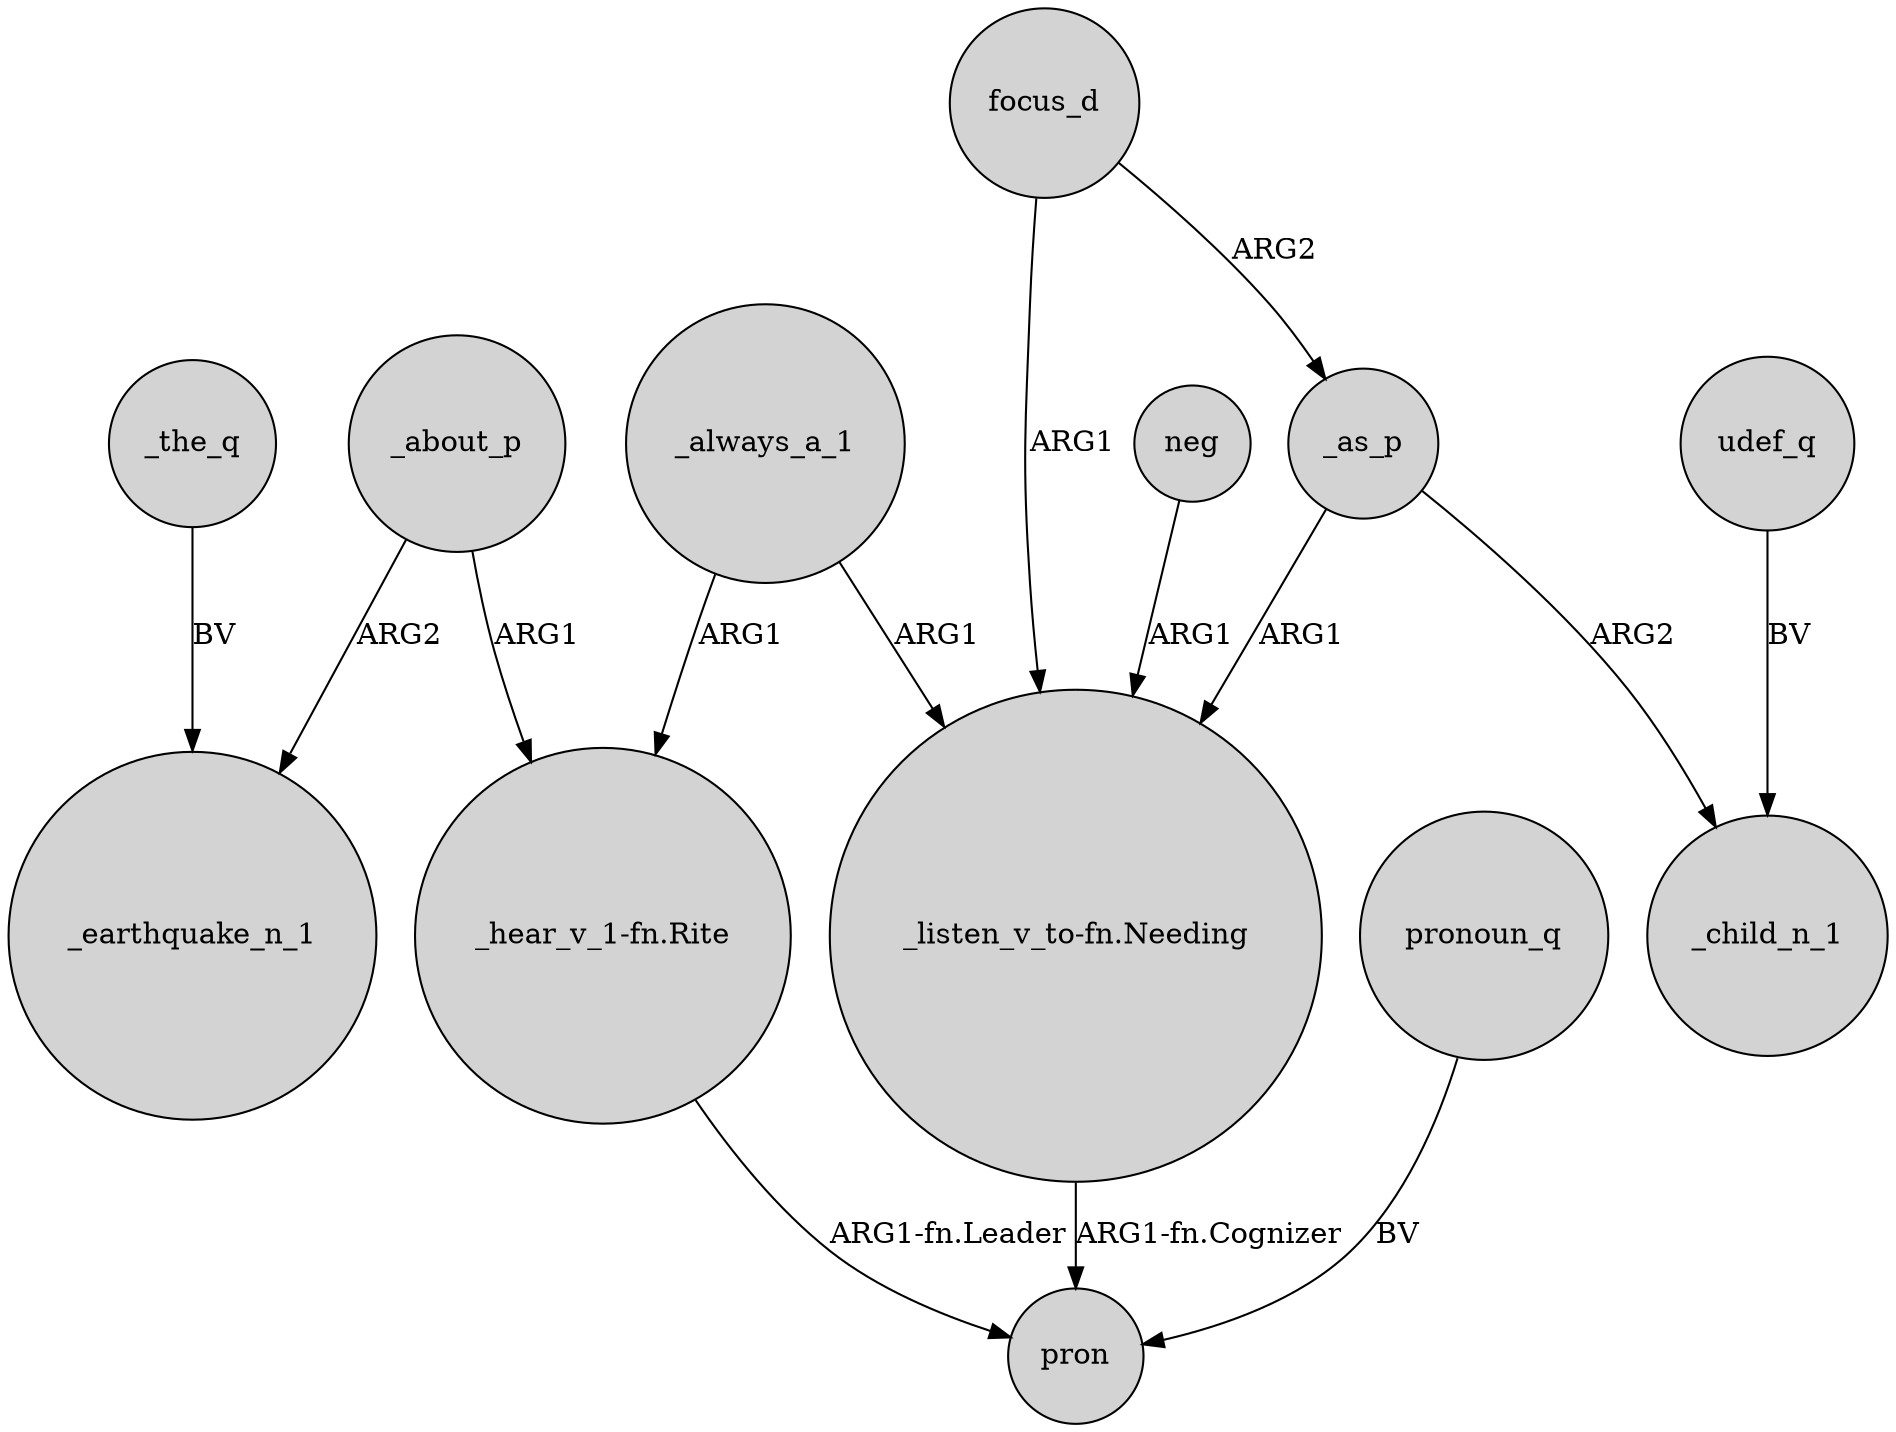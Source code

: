 digraph {
	node [shape=circle style=filled]
	_as_p -> "_listen_v_to-fn.Needing" [label=ARG1]
	_as_p -> _child_n_1 [label=ARG2]
	_about_p -> "_hear_v_1-fn.Rite" [label=ARG1]
	focus_d -> _as_p [label=ARG2]
	_about_p -> _earthquake_n_1 [label=ARG2]
	neg -> "_listen_v_to-fn.Needing" [label=ARG1]
	"_listen_v_to-fn.Needing" -> pron [label="ARG1-fn.Cognizer"]
	_always_a_1 -> "_hear_v_1-fn.Rite" [label=ARG1]
	focus_d -> "_listen_v_to-fn.Needing" [label=ARG1]
	"_hear_v_1-fn.Rite" -> pron [label="ARG1-fn.Leader"]
	_always_a_1 -> "_listen_v_to-fn.Needing" [label=ARG1]
	pronoun_q -> pron [label=BV]
	_the_q -> _earthquake_n_1 [label=BV]
	udef_q -> _child_n_1 [label=BV]
}
